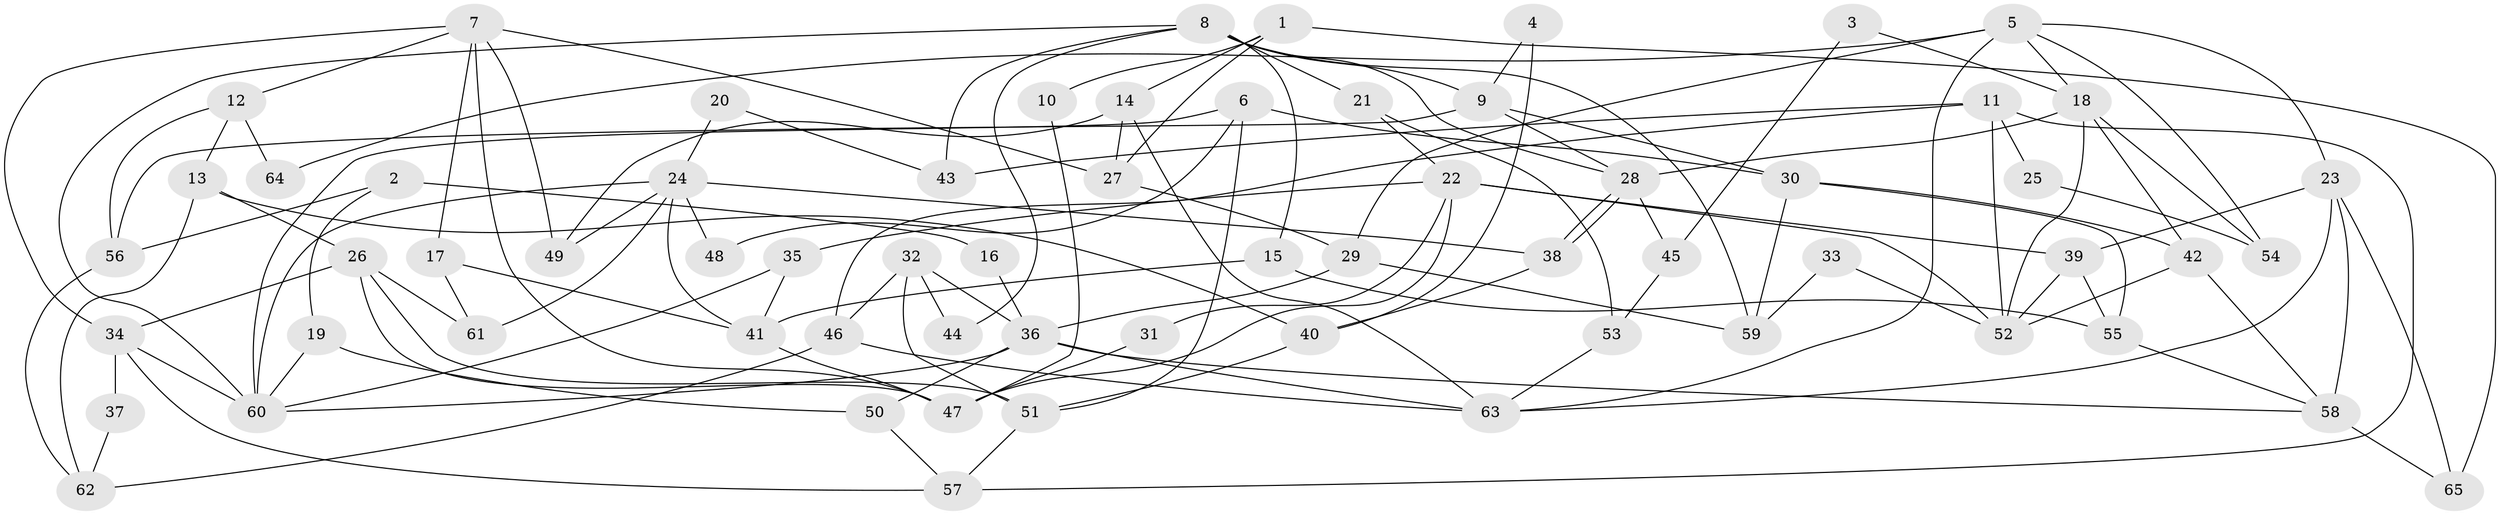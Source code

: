 // coarse degree distribution, {5: 0.11904761904761904, 3: 0.11904761904761904, 2: 0.21428571428571427, 9: 0.047619047619047616, 7: 0.07142857142857142, 10: 0.023809523809523808, 6: 0.16666666666666666, 4: 0.16666666666666666, 8: 0.047619047619047616, 11: 0.023809523809523808}
// Generated by graph-tools (version 1.1) at 2025/23/03/03/25 07:23:59]
// undirected, 65 vertices, 130 edges
graph export_dot {
graph [start="1"]
  node [color=gray90,style=filled];
  1;
  2;
  3;
  4;
  5;
  6;
  7;
  8;
  9;
  10;
  11;
  12;
  13;
  14;
  15;
  16;
  17;
  18;
  19;
  20;
  21;
  22;
  23;
  24;
  25;
  26;
  27;
  28;
  29;
  30;
  31;
  32;
  33;
  34;
  35;
  36;
  37;
  38;
  39;
  40;
  41;
  42;
  43;
  44;
  45;
  46;
  47;
  48;
  49;
  50;
  51;
  52;
  53;
  54;
  55;
  56;
  57;
  58;
  59;
  60;
  61;
  62;
  63;
  64;
  65;
  1 -- 65;
  1 -- 14;
  1 -- 10;
  1 -- 27;
  2 -- 19;
  2 -- 56;
  2 -- 16;
  3 -- 45;
  3 -- 18;
  4 -- 40;
  4 -- 9;
  5 -- 63;
  5 -- 23;
  5 -- 18;
  5 -- 29;
  5 -- 54;
  5 -- 64;
  6 -- 60;
  6 -- 30;
  6 -- 48;
  6 -- 51;
  7 -- 27;
  7 -- 34;
  7 -- 12;
  7 -- 17;
  7 -- 47;
  7 -- 49;
  8 -- 15;
  8 -- 28;
  8 -- 9;
  8 -- 21;
  8 -- 43;
  8 -- 44;
  8 -- 59;
  8 -- 60;
  9 -- 28;
  9 -- 30;
  9 -- 56;
  10 -- 47;
  11 -- 46;
  11 -- 52;
  11 -- 25;
  11 -- 43;
  11 -- 57;
  12 -- 56;
  12 -- 13;
  12 -- 64;
  13 -- 40;
  13 -- 26;
  13 -- 62;
  14 -- 27;
  14 -- 49;
  14 -- 63;
  15 -- 55;
  15 -- 41;
  16 -- 36;
  17 -- 41;
  17 -- 61;
  18 -- 52;
  18 -- 28;
  18 -- 42;
  18 -- 54;
  19 -- 60;
  19 -- 50;
  20 -- 24;
  20 -- 43;
  21 -- 22;
  21 -- 53;
  22 -- 35;
  22 -- 39;
  22 -- 31;
  22 -- 47;
  22 -- 52;
  23 -- 58;
  23 -- 63;
  23 -- 39;
  23 -- 65;
  24 -- 61;
  24 -- 60;
  24 -- 38;
  24 -- 41;
  24 -- 48;
  24 -- 49;
  25 -- 54;
  26 -- 47;
  26 -- 34;
  26 -- 51;
  26 -- 61;
  27 -- 29;
  28 -- 38;
  28 -- 38;
  28 -- 45;
  29 -- 36;
  29 -- 59;
  30 -- 59;
  30 -- 42;
  30 -- 55;
  31 -- 47;
  32 -- 51;
  32 -- 36;
  32 -- 44;
  32 -- 46;
  33 -- 59;
  33 -- 52;
  34 -- 57;
  34 -- 37;
  34 -- 60;
  35 -- 60;
  35 -- 41;
  36 -- 60;
  36 -- 58;
  36 -- 50;
  36 -- 63;
  37 -- 62;
  38 -- 40;
  39 -- 52;
  39 -- 55;
  40 -- 51;
  41 -- 47;
  42 -- 52;
  42 -- 58;
  45 -- 53;
  46 -- 63;
  46 -- 62;
  50 -- 57;
  51 -- 57;
  53 -- 63;
  55 -- 58;
  56 -- 62;
  58 -- 65;
}
